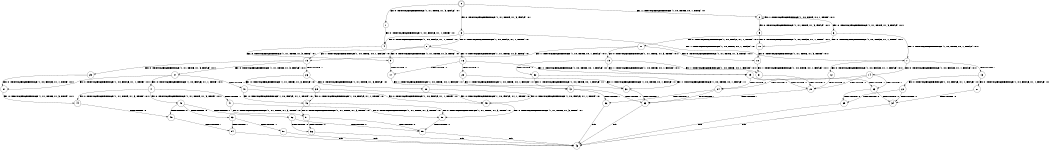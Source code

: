 digraph BCG {
size = "7, 10.5";
center = TRUE;
node [shape = circle];
0 [peripheries = 2];
0 -> 1 [label = "EX !0 !ATOMIC_EXCH_BRANCH (1, +1, TRUE, +1, 3, FALSE) !:0:"];
0 -> 2 [label = "EX !1 !ATOMIC_EXCH_BRANCH (1, +0, TRUE, +0, 1, TRUE) !:0:"];
0 -> 3 [label = "EX !0 !ATOMIC_EXCH_BRANCH (1, +1, TRUE, +1, 3, FALSE) !:0:"];
1 -> 4 [label = "EX !0 !ATOMIC_EXCH_BRANCH (1, +0, FALSE, +1, 1, TRUE) !:0:"];
2 -> 5 [label = "EX !0 !ATOMIC_EXCH_BRANCH (1, +1, TRUE, +1, 3, FALSE) !:0:1:"];
2 -> 6 [label = "EX !0 !ATOMIC_EXCH_BRANCH (1, +1, TRUE, +1, 3, FALSE) !:0:1:"];
2 -> 2 [label = "EX !1 !ATOMIC_EXCH_BRANCH (1, +0, TRUE, +0, 1, TRUE) !:0:1:"];
3 -> 4 [label = "EX !0 !ATOMIC_EXCH_BRANCH (1, +0, FALSE, +1, 1, TRUE) !:0:"];
3 -> 7 [label = "EX !1 !ATOMIC_EXCH_BRANCH (1, +0, TRUE, +0, 1, FALSE) !:0:"];
3 -> 8 [label = "EX !0 !ATOMIC_EXCH_BRANCH (1, +0, FALSE, +1, 1, TRUE) !:0:"];
4 -> 9 [label = "EX !0 !ATOMIC_EXCH_BRANCH (1, +1, TRUE, +1, 3, TRUE) !:0:"];
5 -> 10 [label = "EX !0 !ATOMIC_EXCH_BRANCH (1, +0, FALSE, +1, 1, TRUE) !:0:1:"];
6 -> 10 [label = "EX !0 !ATOMIC_EXCH_BRANCH (1, +0, FALSE, +1, 1, TRUE) !:0:1:"];
6 -> 7 [label = "EX !1 !ATOMIC_EXCH_BRANCH (1, +0, TRUE, +0, 1, FALSE) !:0:1:"];
6 -> 11 [label = "EX !0 !ATOMIC_EXCH_BRANCH (1, +0, FALSE, +1, 1, TRUE) !:0:1:"];
7 -> 12 [label = "EX !0 !ATOMIC_EXCH_BRANCH (1, +0, FALSE, +1, 1, FALSE) !:0:1:"];
7 -> 13 [label = "TERMINATE !1"];
7 -> 14 [label = "EX !0 !ATOMIC_EXCH_BRANCH (1, +0, FALSE, +1, 1, FALSE) !:0:1:"];
8 -> 9 [label = "EX !0 !ATOMIC_EXCH_BRANCH (1, +1, TRUE, +1, 3, TRUE) !:0:"];
8 -> 15 [label = "EX !1 !ATOMIC_EXCH_BRANCH (1, +0, TRUE, +0, 1, FALSE) !:0:"];
8 -> 16 [label = "EX !0 !ATOMIC_EXCH_BRANCH (1, +1, TRUE, +1, 3, TRUE) !:0:"];
9 -> 17 [label = "TERMINATE !0"];
10 -> 18 [label = "EX !0 !ATOMIC_EXCH_BRANCH (1, +1, TRUE, +1, 3, TRUE) !:0:1:"];
11 -> 18 [label = "EX !0 !ATOMIC_EXCH_BRANCH (1, +1, TRUE, +1, 3, TRUE) !:0:1:"];
11 -> 15 [label = "EX !1 !ATOMIC_EXCH_BRANCH (1, +0, TRUE, +0, 1, FALSE) !:0:1:"];
11 -> 19 [label = "EX !0 !ATOMIC_EXCH_BRANCH (1, +1, TRUE, +1, 3, TRUE) !:0:1:"];
12 -> 20 [label = "TERMINATE !0"];
13 -> 21 [label = "EX !0 !ATOMIC_EXCH_BRANCH (1, +0, FALSE, +1, 1, FALSE) !:0:"];
13 -> 22 [label = "EX !0 !ATOMIC_EXCH_BRANCH (1, +0, FALSE, +1, 1, FALSE) !:0:"];
14 -> 20 [label = "TERMINATE !0"];
14 -> 23 [label = "TERMINATE !1"];
14 -> 24 [label = "TERMINATE !0"];
15 -> 25 [label = "EX !0 !ATOMIC_EXCH_BRANCH (1, +1, TRUE, +1, 3, FALSE) !:0:1:"];
15 -> 26 [label = "TERMINATE !1"];
15 -> 27 [label = "EX !0 !ATOMIC_EXCH_BRANCH (1, +1, TRUE, +1, 3, FALSE) !:0:1:"];
16 -> 17 [label = "TERMINATE !0"];
16 -> 28 [label = "TERMINATE !0"];
16 -> 29 [label = "EX !1 !ATOMIC_EXCH_BRANCH (1, +0, TRUE, +0, 1, FALSE) !:0:"];
17 -> 30 [label = "EX !1 !ATOMIC_EXCH_BRANCH (1, +0, TRUE, +0, 1, FALSE) !:1:"];
18 -> 31 [label = "EX !1 !ATOMIC_EXCH_BRANCH (1, +0, TRUE, +0, 1, FALSE) !:0:1:"];
19 -> 31 [label = "EX !1 !ATOMIC_EXCH_BRANCH (1, +0, TRUE, +0, 1, FALSE) !:0:1:"];
19 -> 32 [label = "TERMINATE !0"];
19 -> 29 [label = "EX !1 !ATOMIC_EXCH_BRANCH (1, +0, TRUE, +0, 1, FALSE) !:0:1:"];
20 -> 33 [label = "TERMINATE !1"];
21 -> 34 [label = "TERMINATE !0"];
22 -> 34 [label = "TERMINATE !0"];
22 -> 35 [label = "TERMINATE !0"];
23 -> 34 [label = "TERMINATE !0"];
23 -> 35 [label = "TERMINATE !0"];
24 -> 33 [label = "TERMINATE !1"];
24 -> 36 [label = "TERMINATE !1"];
25 -> 37 [label = "EX !0 !ATOMIC_EXCH_BRANCH (1, +0, FALSE, +1, 1, TRUE) !:0:1:"];
26 -> 38 [label = "EX !0 !ATOMIC_EXCH_BRANCH (1, +1, TRUE, +1, 3, FALSE) !:0:"];
26 -> 39 [label = "EX !0 !ATOMIC_EXCH_BRANCH (1, +1, TRUE, +1, 3, FALSE) !:0:"];
27 -> 37 [label = "EX !0 !ATOMIC_EXCH_BRANCH (1, +0, FALSE, +1, 1, TRUE) !:0:1:"];
27 -> 40 [label = "TERMINATE !1"];
27 -> 41 [label = "EX !0 !ATOMIC_EXCH_BRANCH (1, +0, FALSE, +1, 1, TRUE) !:0:1:"];
28 -> 30 [label = "EX !1 !ATOMIC_EXCH_BRANCH (1, +0, TRUE, +0, 1, FALSE) !:1:"];
28 -> 42 [label = "EX !1 !ATOMIC_EXCH_BRANCH (1, +0, TRUE, +0, 1, FALSE) !:1:"];
29 -> 20 [label = "TERMINATE !0"];
29 -> 23 [label = "TERMINATE !1"];
29 -> 24 [label = "TERMINATE !0"];
30 -> 33 [label = "TERMINATE !1"];
31 -> 20 [label = "TERMINATE !0"];
32 -> 30 [label = "EX !1 !ATOMIC_EXCH_BRANCH (1, +0, TRUE, +0, 1, FALSE) !:1:"];
32 -> 42 [label = "EX !1 !ATOMIC_EXCH_BRANCH (1, +0, TRUE, +0, 1, FALSE) !:1:"];
33 -> 43 [label = "exit"];
34 -> 43 [label = "exit"];
35 -> 43 [label = "exit"];
36 -> 43 [label = "exit"];
37 -> 44 [label = "EX !0 !ATOMIC_EXCH_BRANCH (1, +1, TRUE, +1, 3, TRUE) !:0:1:"];
38 -> 45 [label = "EX !0 !ATOMIC_EXCH_BRANCH (1, +0, FALSE, +1, 1, TRUE) !:0:"];
39 -> 45 [label = "EX !0 !ATOMIC_EXCH_BRANCH (1, +0, FALSE, +1, 1, TRUE) !:0:"];
39 -> 46 [label = "EX !0 !ATOMIC_EXCH_BRANCH (1, +0, FALSE, +1, 1, TRUE) !:0:"];
40 -> 45 [label = "EX !0 !ATOMIC_EXCH_BRANCH (1, +0, FALSE, +1, 1, TRUE) !:0:"];
40 -> 46 [label = "EX !0 !ATOMIC_EXCH_BRANCH (1, +0, FALSE, +1, 1, TRUE) !:0:"];
41 -> 44 [label = "EX !0 !ATOMIC_EXCH_BRANCH (1, +1, TRUE, +1, 3, TRUE) !:0:1:"];
41 -> 47 [label = "TERMINATE !1"];
41 -> 48 [label = "EX !0 !ATOMIC_EXCH_BRANCH (1, +1, TRUE, +1, 3, TRUE) !:0:1:"];
42 -> 33 [label = "TERMINATE !1"];
42 -> 36 [label = "TERMINATE !1"];
44 -> 49 [label = "TERMINATE !0"];
45 -> 50 [label = "EX !0 !ATOMIC_EXCH_BRANCH (1, +1, TRUE, +1, 3, TRUE) !:0:"];
46 -> 50 [label = "EX !0 !ATOMIC_EXCH_BRANCH (1, +1, TRUE, +1, 3, TRUE) !:0:"];
46 -> 51 [label = "EX !0 !ATOMIC_EXCH_BRANCH (1, +1, TRUE, +1, 3, TRUE) !:0:"];
47 -> 50 [label = "EX !0 !ATOMIC_EXCH_BRANCH (1, +1, TRUE, +1, 3, TRUE) !:0:"];
47 -> 51 [label = "EX !0 !ATOMIC_EXCH_BRANCH (1, +1, TRUE, +1, 3, TRUE) !:0:"];
48 -> 49 [label = "TERMINATE !0"];
48 -> 52 [label = "TERMINATE !1"];
48 -> 53 [label = "TERMINATE !0"];
49 -> 54 [label = "TERMINATE !1"];
50 -> 55 [label = "TERMINATE !0"];
51 -> 55 [label = "TERMINATE !0"];
51 -> 56 [label = "TERMINATE !0"];
52 -> 55 [label = "TERMINATE !0"];
52 -> 56 [label = "TERMINATE !0"];
53 -> 54 [label = "TERMINATE !1"];
53 -> 57 [label = "TERMINATE !1"];
54 -> 43 [label = "exit"];
55 -> 43 [label = "exit"];
56 -> 43 [label = "exit"];
57 -> 43 [label = "exit"];
}
